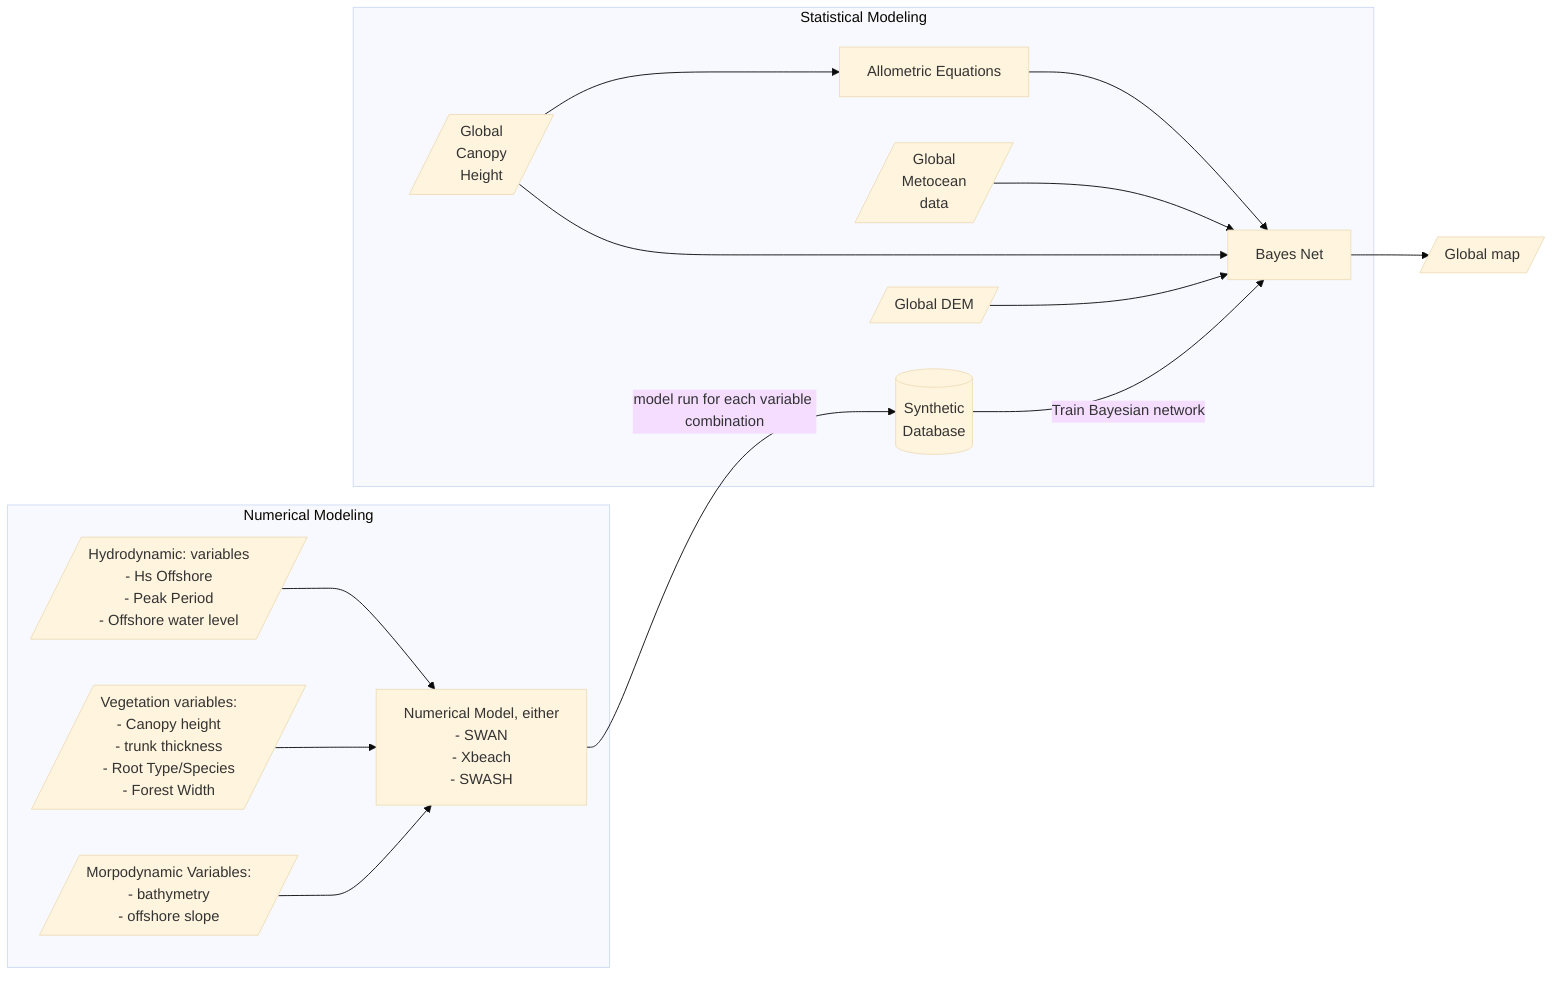 %%{init: {'theme':'base'}}%%
flowchart LR
    subgraph Numerical Modeling
    direction TB
        hydvar[/Hydrodynamic: variables <br> - Hs Offshore <br> - Peak Period <br> - Offshore water level /]-->numericalmodel
        vegvar[/Vegetation variables: <br> - Canopy height <br> - trunk thickness <br> - Root Type/Species <br> - Forest Width /] -->numericalmodel
        morphvars[/Morpodynamic Variables: <br> - bathymetry <br> - offshore slope/] --> numericalmodel
        numericalmodel[Numerical Model, either <br> - SWAN <br> - Xbeach <br> - SWASH]
    end

    numericalmodel --> |model run for each variable combination| sampleddata

    subgraph Statistical Modeling
        direction TB
        mangroveheight[/Global <br>Canopy <br>Height/] 
        metocean[/Global<br>Metocean<br>data/] --> estimator
        mangroveheight --> aleqns[Allometric Equations] --> estimator 
        sampleddata[(Synthetic <br>Database)] -->|Train Bayesian network| estimator[Bayes Net]
        dem[/Global DEM/] --> estimator
        mangroveheight --> estimator
    end 

    estimator --> FRoutput[/Global map/]
